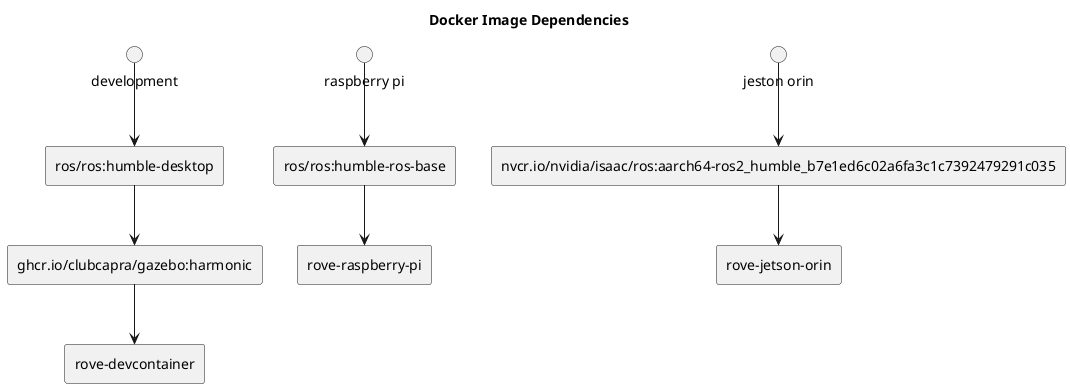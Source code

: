 @startuml Docker structure

title "Docker Image Dependencies"

rectangle "ghcr.io/clubcapra/gazebo:harmonic" as harmonic
rectangle "ros/ros:humble-desktop" as ros_desktop
rectangle "ros/ros:humble-ros-base" as ros_base
rectangle "nvcr.io/nvidia/isaac/ros:aarch64-ros2_humble_b7e1ed6c02a6fa3c1c7392479291c035" as jetson_orin

rectangle "rove-devcontainer" as development_container
rectangle "rove-raspberry-pi" as rpi_container
rectangle "rove-jetson-orin" as jetson_container

development --> ros_desktop
ros_desktop --> harmonic
harmonic --> development_container

"raspberry pi" --> ros_base 
ros_base --> rpi_container

"jeston orin" --> jetson_orin
jetson_orin --> jetson_container

@enduml
